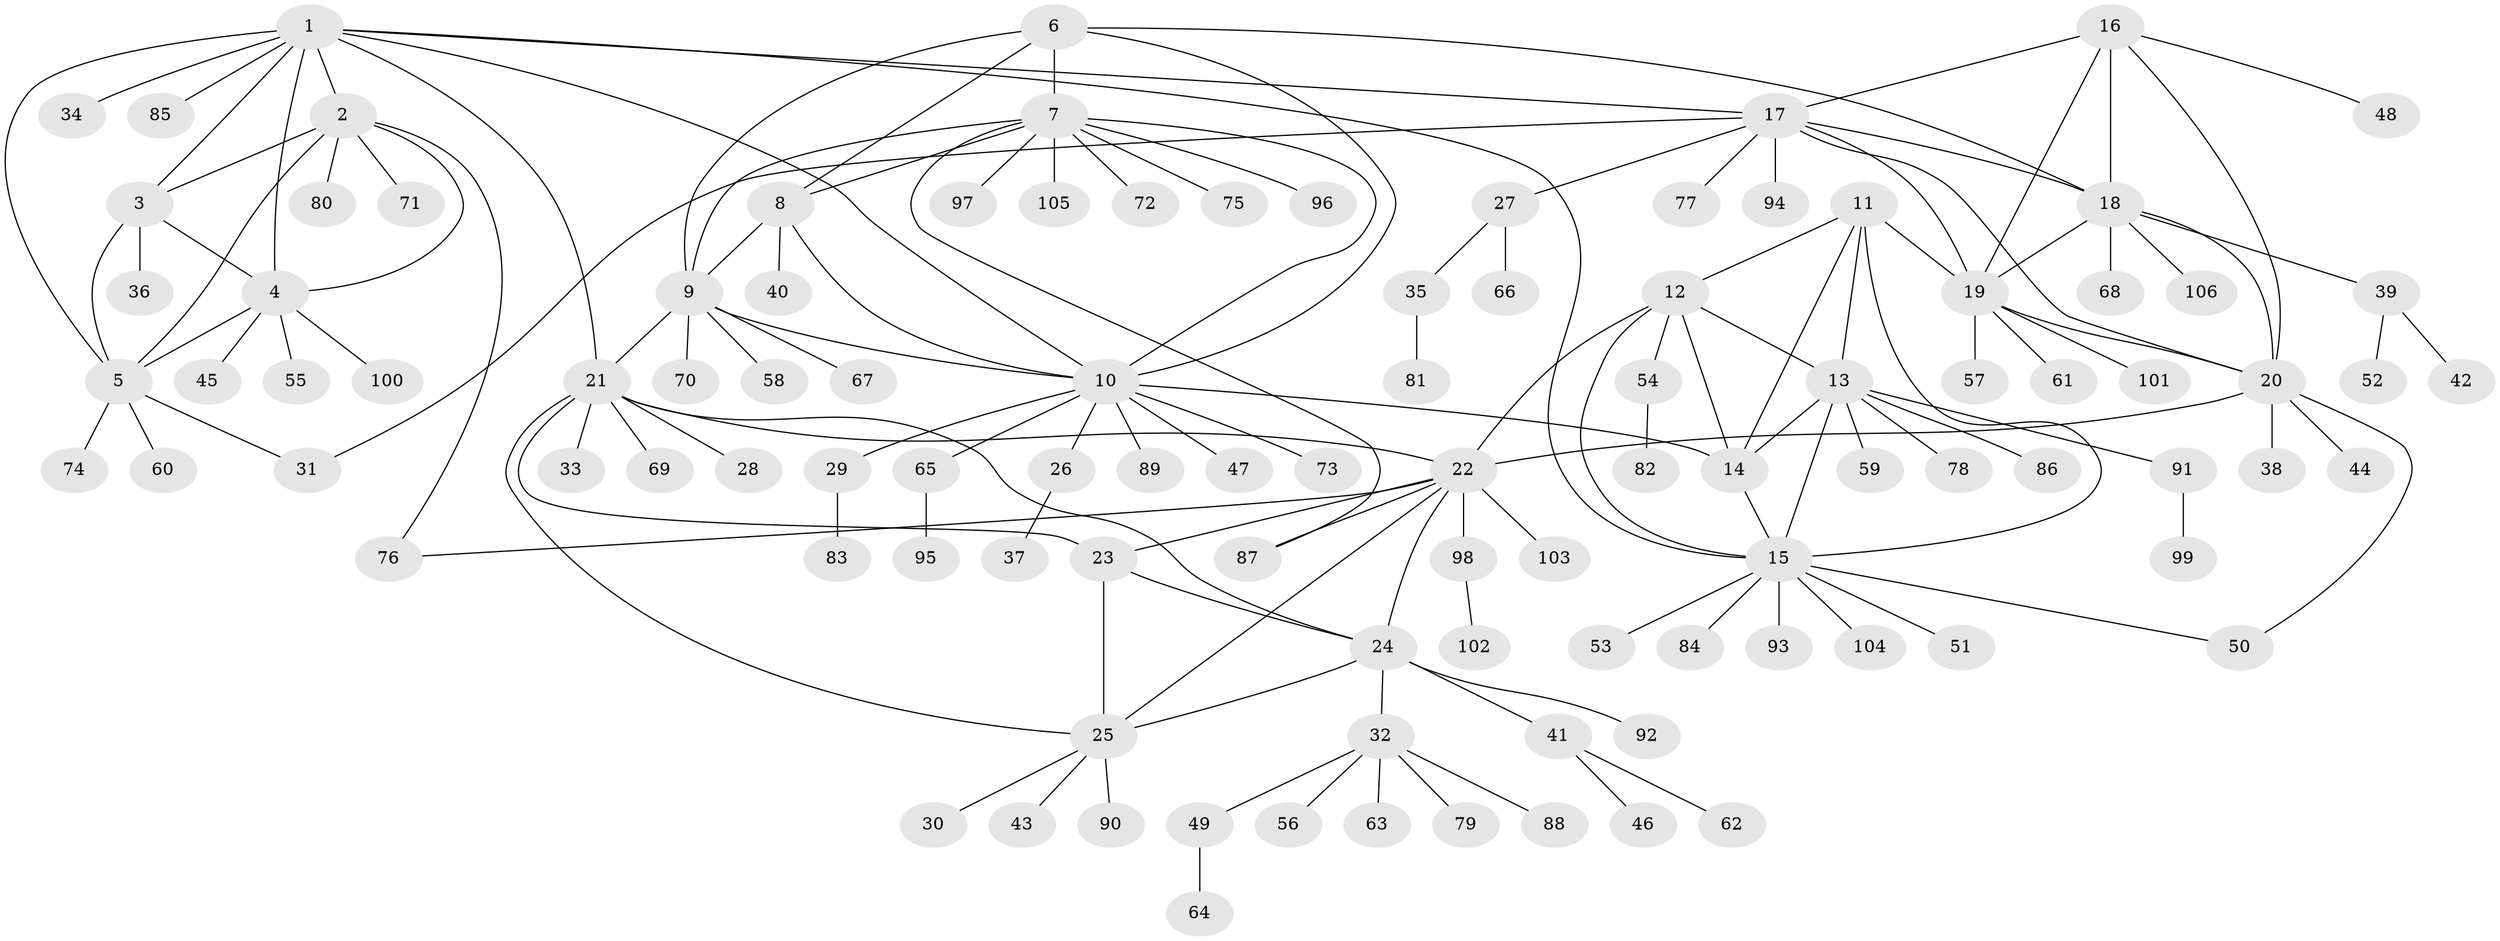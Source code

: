 // coarse degree distribution, {5: 0.09302325581395349, 2: 0.06976744186046512, 4: 0.11627906976744186, 8: 0.09302325581395349, 1: 0.4883720930232558, 6: 0.06976744186046512, 3: 0.06976744186046512}
// Generated by graph-tools (version 1.1) at 2025/37/03/04/25 23:37:46]
// undirected, 106 vertices, 145 edges
graph export_dot {
  node [color=gray90,style=filled];
  1;
  2;
  3;
  4;
  5;
  6;
  7;
  8;
  9;
  10;
  11;
  12;
  13;
  14;
  15;
  16;
  17;
  18;
  19;
  20;
  21;
  22;
  23;
  24;
  25;
  26;
  27;
  28;
  29;
  30;
  31;
  32;
  33;
  34;
  35;
  36;
  37;
  38;
  39;
  40;
  41;
  42;
  43;
  44;
  45;
  46;
  47;
  48;
  49;
  50;
  51;
  52;
  53;
  54;
  55;
  56;
  57;
  58;
  59;
  60;
  61;
  62;
  63;
  64;
  65;
  66;
  67;
  68;
  69;
  70;
  71;
  72;
  73;
  74;
  75;
  76;
  77;
  78;
  79;
  80;
  81;
  82;
  83;
  84;
  85;
  86;
  87;
  88;
  89;
  90;
  91;
  92;
  93;
  94;
  95;
  96;
  97;
  98;
  99;
  100;
  101;
  102;
  103;
  104;
  105;
  106;
  1 -- 2;
  1 -- 3;
  1 -- 4;
  1 -- 5;
  1 -- 10;
  1 -- 15;
  1 -- 17;
  1 -- 21;
  1 -- 34;
  1 -- 85;
  2 -- 3;
  2 -- 4;
  2 -- 5;
  2 -- 71;
  2 -- 76;
  2 -- 80;
  3 -- 4;
  3 -- 5;
  3 -- 36;
  4 -- 5;
  4 -- 45;
  4 -- 55;
  4 -- 100;
  5 -- 31;
  5 -- 60;
  5 -- 74;
  6 -- 7;
  6 -- 8;
  6 -- 9;
  6 -- 10;
  6 -- 18;
  7 -- 8;
  7 -- 9;
  7 -- 10;
  7 -- 72;
  7 -- 75;
  7 -- 87;
  7 -- 96;
  7 -- 97;
  7 -- 105;
  8 -- 9;
  8 -- 10;
  8 -- 40;
  9 -- 10;
  9 -- 21;
  9 -- 58;
  9 -- 67;
  9 -- 70;
  10 -- 14;
  10 -- 26;
  10 -- 29;
  10 -- 47;
  10 -- 65;
  10 -- 73;
  10 -- 89;
  11 -- 12;
  11 -- 13;
  11 -- 14;
  11 -- 15;
  11 -- 19;
  12 -- 13;
  12 -- 14;
  12 -- 15;
  12 -- 22;
  12 -- 54;
  13 -- 14;
  13 -- 15;
  13 -- 59;
  13 -- 78;
  13 -- 86;
  13 -- 91;
  14 -- 15;
  15 -- 50;
  15 -- 51;
  15 -- 53;
  15 -- 84;
  15 -- 93;
  15 -- 104;
  16 -- 17;
  16 -- 18;
  16 -- 19;
  16 -- 20;
  16 -- 48;
  17 -- 18;
  17 -- 19;
  17 -- 20;
  17 -- 27;
  17 -- 31;
  17 -- 77;
  17 -- 94;
  18 -- 19;
  18 -- 20;
  18 -- 39;
  18 -- 68;
  18 -- 106;
  19 -- 20;
  19 -- 57;
  19 -- 61;
  19 -- 101;
  20 -- 22;
  20 -- 38;
  20 -- 44;
  20 -- 50;
  21 -- 22;
  21 -- 23;
  21 -- 24;
  21 -- 25;
  21 -- 28;
  21 -- 33;
  21 -- 69;
  22 -- 23;
  22 -- 24;
  22 -- 25;
  22 -- 76;
  22 -- 87;
  22 -- 98;
  22 -- 103;
  23 -- 24;
  23 -- 25;
  24 -- 25;
  24 -- 32;
  24 -- 41;
  24 -- 92;
  25 -- 30;
  25 -- 43;
  25 -- 90;
  26 -- 37;
  27 -- 35;
  27 -- 66;
  29 -- 83;
  32 -- 49;
  32 -- 56;
  32 -- 63;
  32 -- 79;
  32 -- 88;
  35 -- 81;
  39 -- 42;
  39 -- 52;
  41 -- 46;
  41 -- 62;
  49 -- 64;
  54 -- 82;
  65 -- 95;
  91 -- 99;
  98 -- 102;
}
